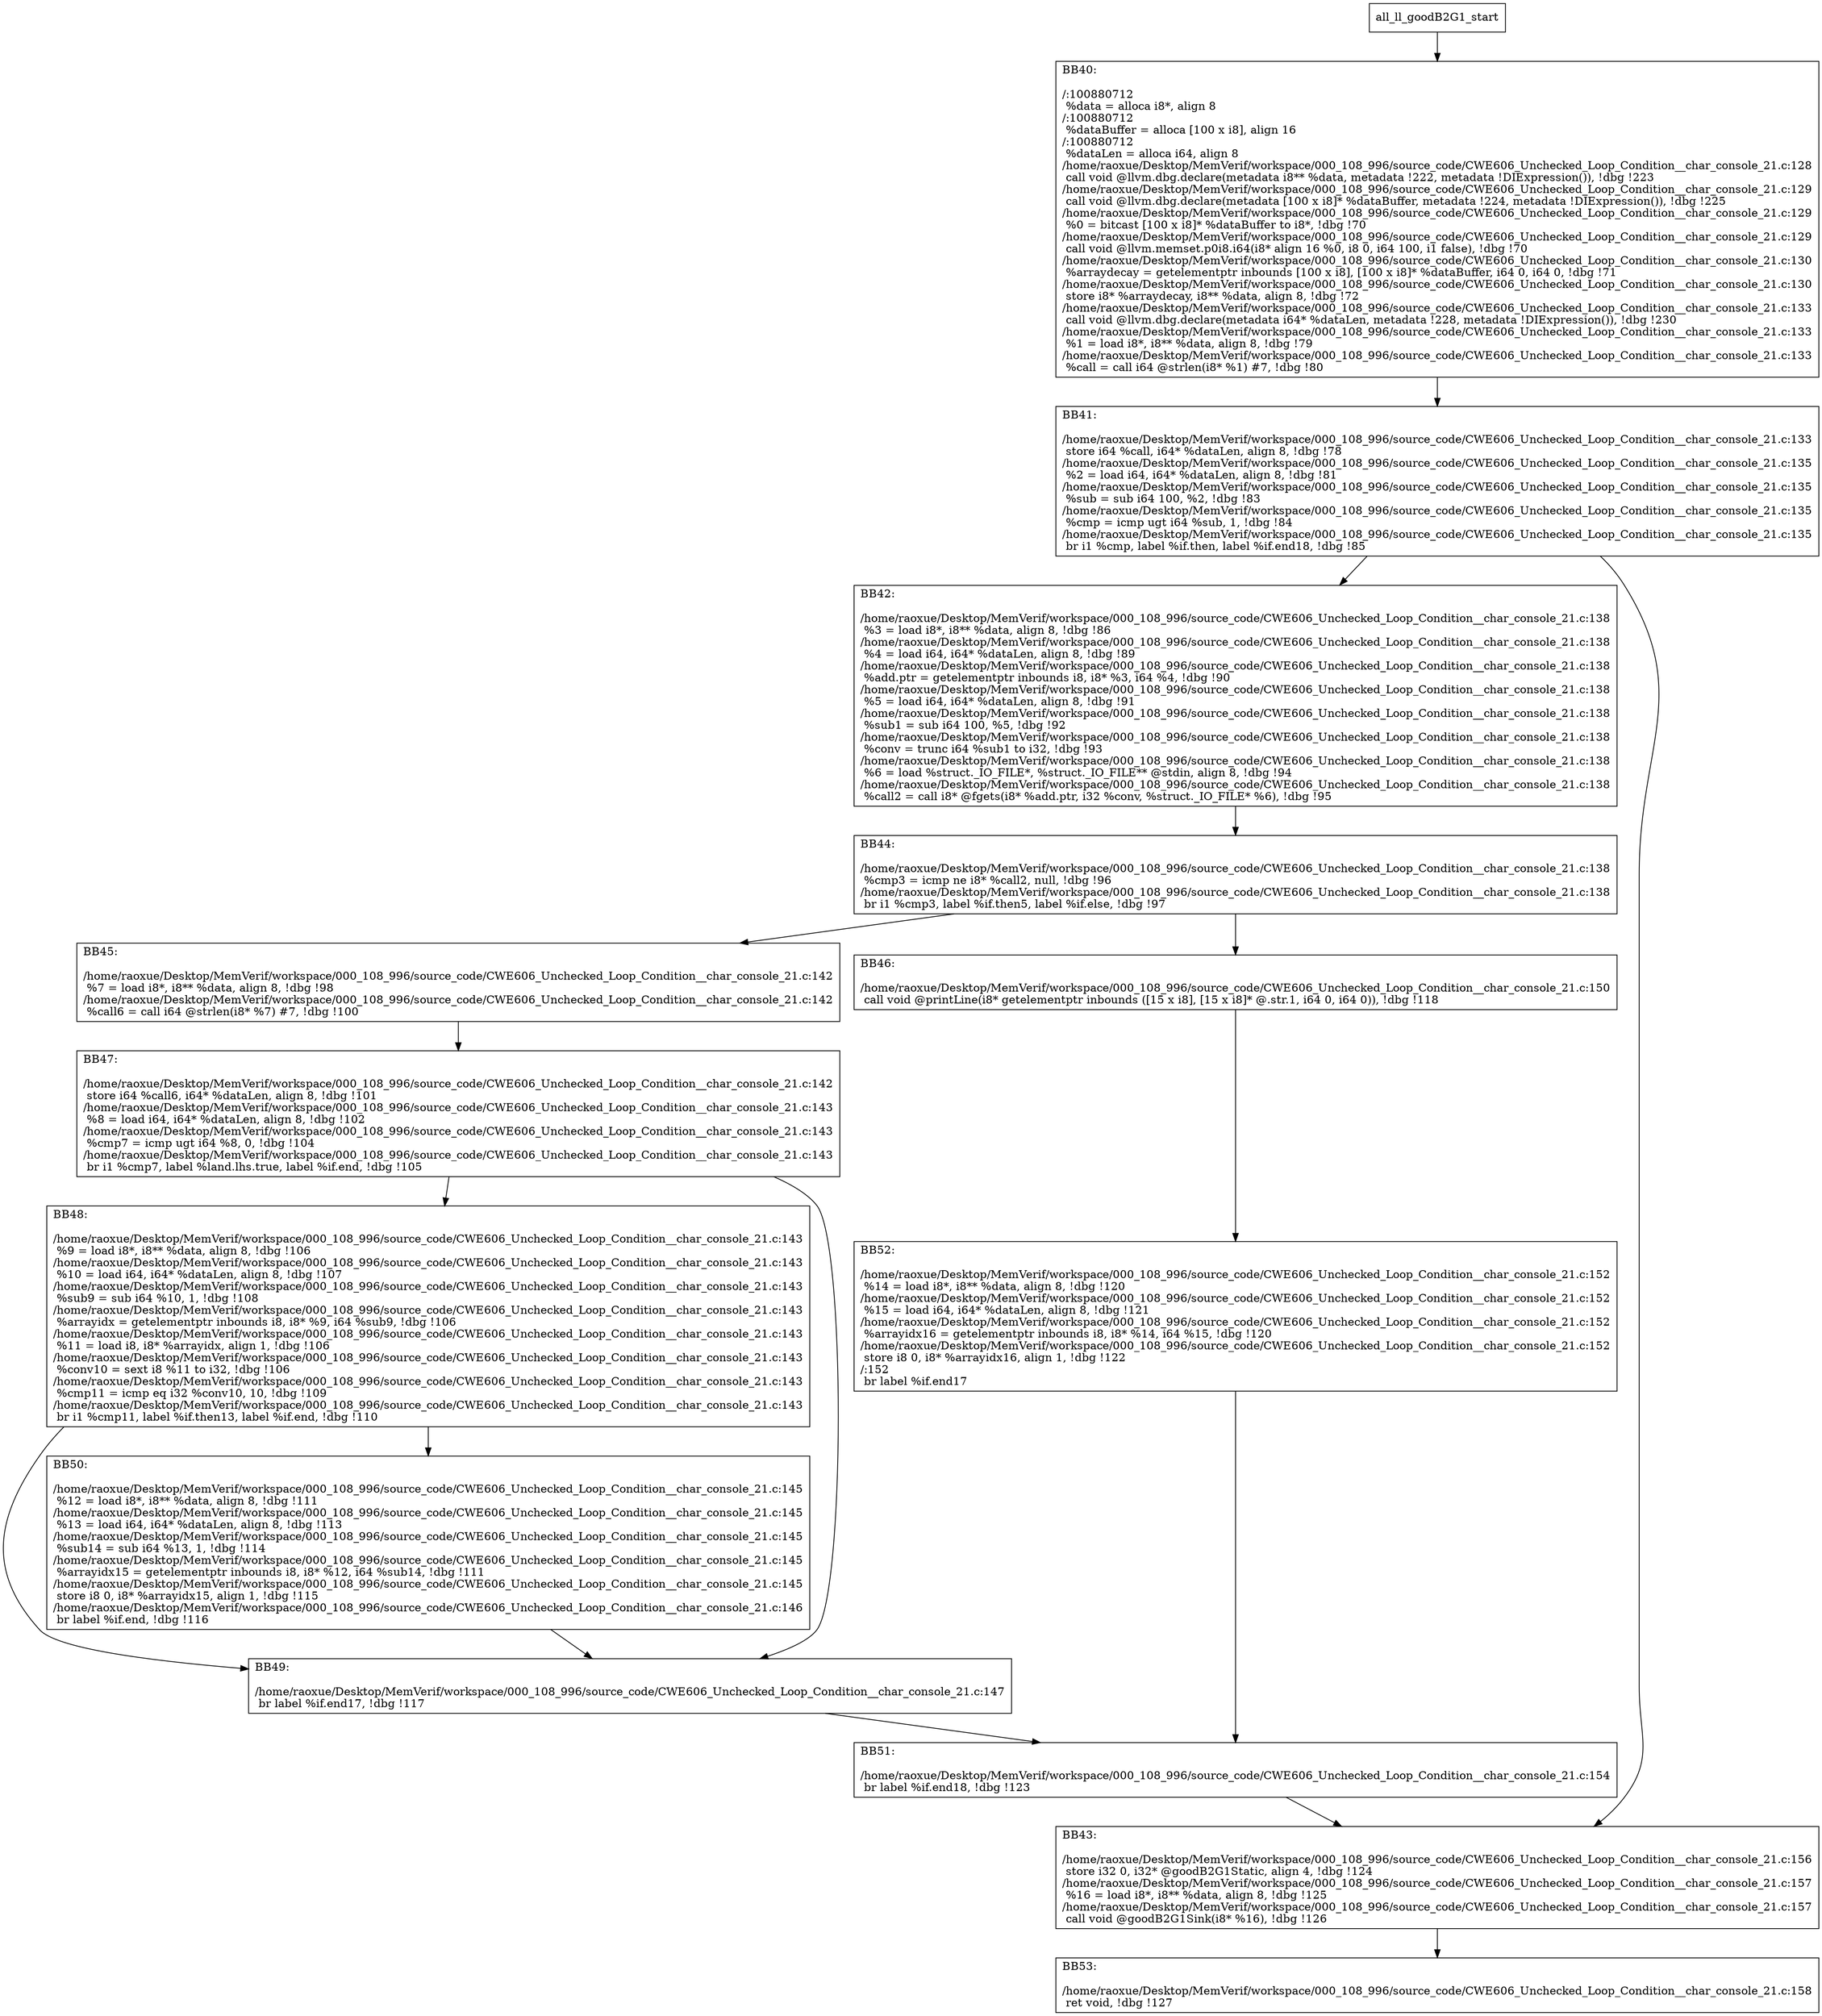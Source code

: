 digraph "CFG for'all_ll_goodB2G1' function" {
	BBall_ll_goodB2G1_start[shape=record,label="{all_ll_goodB2G1_start}"];
	BBall_ll_goodB2G1_start-> all_ll_goodB2G1BB40;
	all_ll_goodB2G1BB40 [shape=record, label="{BB40:\l\l/:100880712\l
  %data = alloca i8*, align 8\l
/:100880712\l
  %dataBuffer = alloca [100 x i8], align 16\l
/:100880712\l
  %dataLen = alloca i64, align 8\l
/home/raoxue/Desktop/MemVerif/workspace/000_108_996/source_code/CWE606_Unchecked_Loop_Condition__char_console_21.c:128\l
  call void @llvm.dbg.declare(metadata i8** %data, metadata !222, metadata !DIExpression()), !dbg !223\l
/home/raoxue/Desktop/MemVerif/workspace/000_108_996/source_code/CWE606_Unchecked_Loop_Condition__char_console_21.c:129\l
  call void @llvm.dbg.declare(metadata [100 x i8]* %dataBuffer, metadata !224, metadata !DIExpression()), !dbg !225\l
/home/raoxue/Desktop/MemVerif/workspace/000_108_996/source_code/CWE606_Unchecked_Loop_Condition__char_console_21.c:129\l
  %0 = bitcast [100 x i8]* %dataBuffer to i8*, !dbg !70\l
/home/raoxue/Desktop/MemVerif/workspace/000_108_996/source_code/CWE606_Unchecked_Loop_Condition__char_console_21.c:129\l
  call void @llvm.memset.p0i8.i64(i8* align 16 %0, i8 0, i64 100, i1 false), !dbg !70\l
/home/raoxue/Desktop/MemVerif/workspace/000_108_996/source_code/CWE606_Unchecked_Loop_Condition__char_console_21.c:130\l
  %arraydecay = getelementptr inbounds [100 x i8], [100 x i8]* %dataBuffer, i64 0, i64 0, !dbg !71\l
/home/raoxue/Desktop/MemVerif/workspace/000_108_996/source_code/CWE606_Unchecked_Loop_Condition__char_console_21.c:130\l
  store i8* %arraydecay, i8** %data, align 8, !dbg !72\l
/home/raoxue/Desktop/MemVerif/workspace/000_108_996/source_code/CWE606_Unchecked_Loop_Condition__char_console_21.c:133\l
  call void @llvm.dbg.declare(metadata i64* %dataLen, metadata !228, metadata !DIExpression()), !dbg !230\l
/home/raoxue/Desktop/MemVerif/workspace/000_108_996/source_code/CWE606_Unchecked_Loop_Condition__char_console_21.c:133\l
  %1 = load i8*, i8** %data, align 8, !dbg !79\l
/home/raoxue/Desktop/MemVerif/workspace/000_108_996/source_code/CWE606_Unchecked_Loop_Condition__char_console_21.c:133\l
  %call = call i64 @strlen(i8* %1) #7, !dbg !80\l
}"];
	all_ll_goodB2G1BB40-> all_ll_goodB2G1BB41;
	all_ll_goodB2G1BB41 [shape=record, label="{BB41:\l\l/home/raoxue/Desktop/MemVerif/workspace/000_108_996/source_code/CWE606_Unchecked_Loop_Condition__char_console_21.c:133\l
  store i64 %call, i64* %dataLen, align 8, !dbg !78\l
/home/raoxue/Desktop/MemVerif/workspace/000_108_996/source_code/CWE606_Unchecked_Loop_Condition__char_console_21.c:135\l
  %2 = load i64, i64* %dataLen, align 8, !dbg !81\l
/home/raoxue/Desktop/MemVerif/workspace/000_108_996/source_code/CWE606_Unchecked_Loop_Condition__char_console_21.c:135\l
  %sub = sub i64 100, %2, !dbg !83\l
/home/raoxue/Desktop/MemVerif/workspace/000_108_996/source_code/CWE606_Unchecked_Loop_Condition__char_console_21.c:135\l
  %cmp = icmp ugt i64 %sub, 1, !dbg !84\l
/home/raoxue/Desktop/MemVerif/workspace/000_108_996/source_code/CWE606_Unchecked_Loop_Condition__char_console_21.c:135\l
  br i1 %cmp, label %if.then, label %if.end18, !dbg !85\l
}"];
	all_ll_goodB2G1BB41-> all_ll_goodB2G1BB42;
	all_ll_goodB2G1BB41-> all_ll_goodB2G1BB43;
	all_ll_goodB2G1BB42 [shape=record, label="{BB42:\l\l/home/raoxue/Desktop/MemVerif/workspace/000_108_996/source_code/CWE606_Unchecked_Loop_Condition__char_console_21.c:138\l
  %3 = load i8*, i8** %data, align 8, !dbg !86\l
/home/raoxue/Desktop/MemVerif/workspace/000_108_996/source_code/CWE606_Unchecked_Loop_Condition__char_console_21.c:138\l
  %4 = load i64, i64* %dataLen, align 8, !dbg !89\l
/home/raoxue/Desktop/MemVerif/workspace/000_108_996/source_code/CWE606_Unchecked_Loop_Condition__char_console_21.c:138\l
  %add.ptr = getelementptr inbounds i8, i8* %3, i64 %4, !dbg !90\l
/home/raoxue/Desktop/MemVerif/workspace/000_108_996/source_code/CWE606_Unchecked_Loop_Condition__char_console_21.c:138\l
  %5 = load i64, i64* %dataLen, align 8, !dbg !91\l
/home/raoxue/Desktop/MemVerif/workspace/000_108_996/source_code/CWE606_Unchecked_Loop_Condition__char_console_21.c:138\l
  %sub1 = sub i64 100, %5, !dbg !92\l
/home/raoxue/Desktop/MemVerif/workspace/000_108_996/source_code/CWE606_Unchecked_Loop_Condition__char_console_21.c:138\l
  %conv = trunc i64 %sub1 to i32, !dbg !93\l
/home/raoxue/Desktop/MemVerif/workspace/000_108_996/source_code/CWE606_Unchecked_Loop_Condition__char_console_21.c:138\l
  %6 = load %struct._IO_FILE*, %struct._IO_FILE** @stdin, align 8, !dbg !94\l
/home/raoxue/Desktop/MemVerif/workspace/000_108_996/source_code/CWE606_Unchecked_Loop_Condition__char_console_21.c:138\l
  %call2 = call i8* @fgets(i8* %add.ptr, i32 %conv, %struct._IO_FILE* %6), !dbg !95\l
}"];
	all_ll_goodB2G1BB42-> all_ll_goodB2G1BB44;
	all_ll_goodB2G1BB44 [shape=record, label="{BB44:\l\l/home/raoxue/Desktop/MemVerif/workspace/000_108_996/source_code/CWE606_Unchecked_Loop_Condition__char_console_21.c:138\l
  %cmp3 = icmp ne i8* %call2, null, !dbg !96\l
/home/raoxue/Desktop/MemVerif/workspace/000_108_996/source_code/CWE606_Unchecked_Loop_Condition__char_console_21.c:138\l
  br i1 %cmp3, label %if.then5, label %if.else, !dbg !97\l
}"];
	all_ll_goodB2G1BB44-> all_ll_goodB2G1BB45;
	all_ll_goodB2G1BB44-> all_ll_goodB2G1BB46;
	all_ll_goodB2G1BB45 [shape=record, label="{BB45:\l\l/home/raoxue/Desktop/MemVerif/workspace/000_108_996/source_code/CWE606_Unchecked_Loop_Condition__char_console_21.c:142\l
  %7 = load i8*, i8** %data, align 8, !dbg !98\l
/home/raoxue/Desktop/MemVerif/workspace/000_108_996/source_code/CWE606_Unchecked_Loop_Condition__char_console_21.c:142\l
  %call6 = call i64 @strlen(i8* %7) #7, !dbg !100\l
}"];
	all_ll_goodB2G1BB45-> all_ll_goodB2G1BB47;
	all_ll_goodB2G1BB47 [shape=record, label="{BB47:\l\l/home/raoxue/Desktop/MemVerif/workspace/000_108_996/source_code/CWE606_Unchecked_Loop_Condition__char_console_21.c:142\l
  store i64 %call6, i64* %dataLen, align 8, !dbg !101\l
/home/raoxue/Desktop/MemVerif/workspace/000_108_996/source_code/CWE606_Unchecked_Loop_Condition__char_console_21.c:143\l
  %8 = load i64, i64* %dataLen, align 8, !dbg !102\l
/home/raoxue/Desktop/MemVerif/workspace/000_108_996/source_code/CWE606_Unchecked_Loop_Condition__char_console_21.c:143\l
  %cmp7 = icmp ugt i64 %8, 0, !dbg !104\l
/home/raoxue/Desktop/MemVerif/workspace/000_108_996/source_code/CWE606_Unchecked_Loop_Condition__char_console_21.c:143\l
  br i1 %cmp7, label %land.lhs.true, label %if.end, !dbg !105\l
}"];
	all_ll_goodB2G1BB47-> all_ll_goodB2G1BB48;
	all_ll_goodB2G1BB47-> all_ll_goodB2G1BB49;
	all_ll_goodB2G1BB48 [shape=record, label="{BB48:\l\l/home/raoxue/Desktop/MemVerif/workspace/000_108_996/source_code/CWE606_Unchecked_Loop_Condition__char_console_21.c:143\l
  %9 = load i8*, i8** %data, align 8, !dbg !106\l
/home/raoxue/Desktop/MemVerif/workspace/000_108_996/source_code/CWE606_Unchecked_Loop_Condition__char_console_21.c:143\l
  %10 = load i64, i64* %dataLen, align 8, !dbg !107\l
/home/raoxue/Desktop/MemVerif/workspace/000_108_996/source_code/CWE606_Unchecked_Loop_Condition__char_console_21.c:143\l
  %sub9 = sub i64 %10, 1, !dbg !108\l
/home/raoxue/Desktop/MemVerif/workspace/000_108_996/source_code/CWE606_Unchecked_Loop_Condition__char_console_21.c:143\l
  %arrayidx = getelementptr inbounds i8, i8* %9, i64 %sub9, !dbg !106\l
/home/raoxue/Desktop/MemVerif/workspace/000_108_996/source_code/CWE606_Unchecked_Loop_Condition__char_console_21.c:143\l
  %11 = load i8, i8* %arrayidx, align 1, !dbg !106\l
/home/raoxue/Desktop/MemVerif/workspace/000_108_996/source_code/CWE606_Unchecked_Loop_Condition__char_console_21.c:143\l
  %conv10 = sext i8 %11 to i32, !dbg !106\l
/home/raoxue/Desktop/MemVerif/workspace/000_108_996/source_code/CWE606_Unchecked_Loop_Condition__char_console_21.c:143\l
  %cmp11 = icmp eq i32 %conv10, 10, !dbg !109\l
/home/raoxue/Desktop/MemVerif/workspace/000_108_996/source_code/CWE606_Unchecked_Loop_Condition__char_console_21.c:143\l
  br i1 %cmp11, label %if.then13, label %if.end, !dbg !110\l
}"];
	all_ll_goodB2G1BB48-> all_ll_goodB2G1BB50;
	all_ll_goodB2G1BB48-> all_ll_goodB2G1BB49;
	all_ll_goodB2G1BB50 [shape=record, label="{BB50:\l\l/home/raoxue/Desktop/MemVerif/workspace/000_108_996/source_code/CWE606_Unchecked_Loop_Condition__char_console_21.c:145\l
  %12 = load i8*, i8** %data, align 8, !dbg !111\l
/home/raoxue/Desktop/MemVerif/workspace/000_108_996/source_code/CWE606_Unchecked_Loop_Condition__char_console_21.c:145\l
  %13 = load i64, i64* %dataLen, align 8, !dbg !113\l
/home/raoxue/Desktop/MemVerif/workspace/000_108_996/source_code/CWE606_Unchecked_Loop_Condition__char_console_21.c:145\l
  %sub14 = sub i64 %13, 1, !dbg !114\l
/home/raoxue/Desktop/MemVerif/workspace/000_108_996/source_code/CWE606_Unchecked_Loop_Condition__char_console_21.c:145\l
  %arrayidx15 = getelementptr inbounds i8, i8* %12, i64 %sub14, !dbg !111\l
/home/raoxue/Desktop/MemVerif/workspace/000_108_996/source_code/CWE606_Unchecked_Loop_Condition__char_console_21.c:145\l
  store i8 0, i8* %arrayidx15, align 1, !dbg !115\l
/home/raoxue/Desktop/MemVerif/workspace/000_108_996/source_code/CWE606_Unchecked_Loop_Condition__char_console_21.c:146\l
  br label %if.end, !dbg !116\l
}"];
	all_ll_goodB2G1BB50-> all_ll_goodB2G1BB49;
	all_ll_goodB2G1BB49 [shape=record, label="{BB49:\l\l/home/raoxue/Desktop/MemVerif/workspace/000_108_996/source_code/CWE606_Unchecked_Loop_Condition__char_console_21.c:147\l
  br label %if.end17, !dbg !117\l
}"];
	all_ll_goodB2G1BB49-> all_ll_goodB2G1BB51;
	all_ll_goodB2G1BB46 [shape=record, label="{BB46:\l\l/home/raoxue/Desktop/MemVerif/workspace/000_108_996/source_code/CWE606_Unchecked_Loop_Condition__char_console_21.c:150\l
  call void @printLine(i8* getelementptr inbounds ([15 x i8], [15 x i8]* @.str.1, i64 0, i64 0)), !dbg !118\l
}"];
	all_ll_goodB2G1BB46-> all_ll_goodB2G1BB52;
	all_ll_goodB2G1BB52 [shape=record, label="{BB52:\l\l/home/raoxue/Desktop/MemVerif/workspace/000_108_996/source_code/CWE606_Unchecked_Loop_Condition__char_console_21.c:152\l
  %14 = load i8*, i8** %data, align 8, !dbg !120\l
/home/raoxue/Desktop/MemVerif/workspace/000_108_996/source_code/CWE606_Unchecked_Loop_Condition__char_console_21.c:152\l
  %15 = load i64, i64* %dataLen, align 8, !dbg !121\l
/home/raoxue/Desktop/MemVerif/workspace/000_108_996/source_code/CWE606_Unchecked_Loop_Condition__char_console_21.c:152\l
  %arrayidx16 = getelementptr inbounds i8, i8* %14, i64 %15, !dbg !120\l
/home/raoxue/Desktop/MemVerif/workspace/000_108_996/source_code/CWE606_Unchecked_Loop_Condition__char_console_21.c:152\l
  store i8 0, i8* %arrayidx16, align 1, !dbg !122\l
/:152\l
  br label %if.end17\l
}"];
	all_ll_goodB2G1BB52-> all_ll_goodB2G1BB51;
	all_ll_goodB2G1BB51 [shape=record, label="{BB51:\l\l/home/raoxue/Desktop/MemVerif/workspace/000_108_996/source_code/CWE606_Unchecked_Loop_Condition__char_console_21.c:154\l
  br label %if.end18, !dbg !123\l
}"];
	all_ll_goodB2G1BB51-> all_ll_goodB2G1BB43;
	all_ll_goodB2G1BB43 [shape=record, label="{BB43:\l\l/home/raoxue/Desktop/MemVerif/workspace/000_108_996/source_code/CWE606_Unchecked_Loop_Condition__char_console_21.c:156\l
  store i32 0, i32* @goodB2G1Static, align 4, !dbg !124\l
/home/raoxue/Desktop/MemVerif/workspace/000_108_996/source_code/CWE606_Unchecked_Loop_Condition__char_console_21.c:157\l
  %16 = load i8*, i8** %data, align 8, !dbg !125\l
/home/raoxue/Desktop/MemVerif/workspace/000_108_996/source_code/CWE606_Unchecked_Loop_Condition__char_console_21.c:157\l
  call void @goodB2G1Sink(i8* %16), !dbg !126\l
}"];
	all_ll_goodB2G1BB43-> all_ll_goodB2G1BB53;
	all_ll_goodB2G1BB53 [shape=record, label="{BB53:\l\l/home/raoxue/Desktop/MemVerif/workspace/000_108_996/source_code/CWE606_Unchecked_Loop_Condition__char_console_21.c:158\l
  ret void, !dbg !127\l
}"];
}
